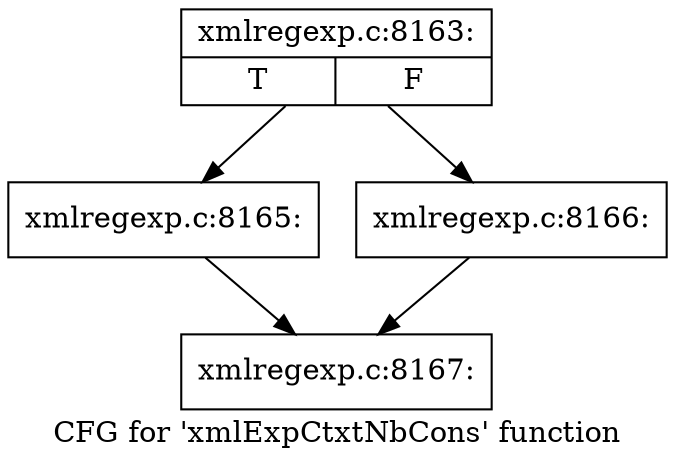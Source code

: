 digraph "CFG for 'xmlExpCtxtNbCons' function" {
	label="CFG for 'xmlExpCtxtNbCons' function";

	Node0x41f2290 [shape=record,label="{xmlregexp.c:8163:|{<s0>T|<s1>F}}"];
	Node0x41f2290 -> Node0x41f2780;
	Node0x41f2290 -> Node0x3d1a3b0;
	Node0x41f2780 [shape=record,label="{xmlregexp.c:8165:}"];
	Node0x41f2780 -> Node0x41f25c0;
	Node0x3d1a3b0 [shape=record,label="{xmlregexp.c:8166:}"];
	Node0x3d1a3b0 -> Node0x41f25c0;
	Node0x41f25c0 [shape=record,label="{xmlregexp.c:8167:}"];
}
